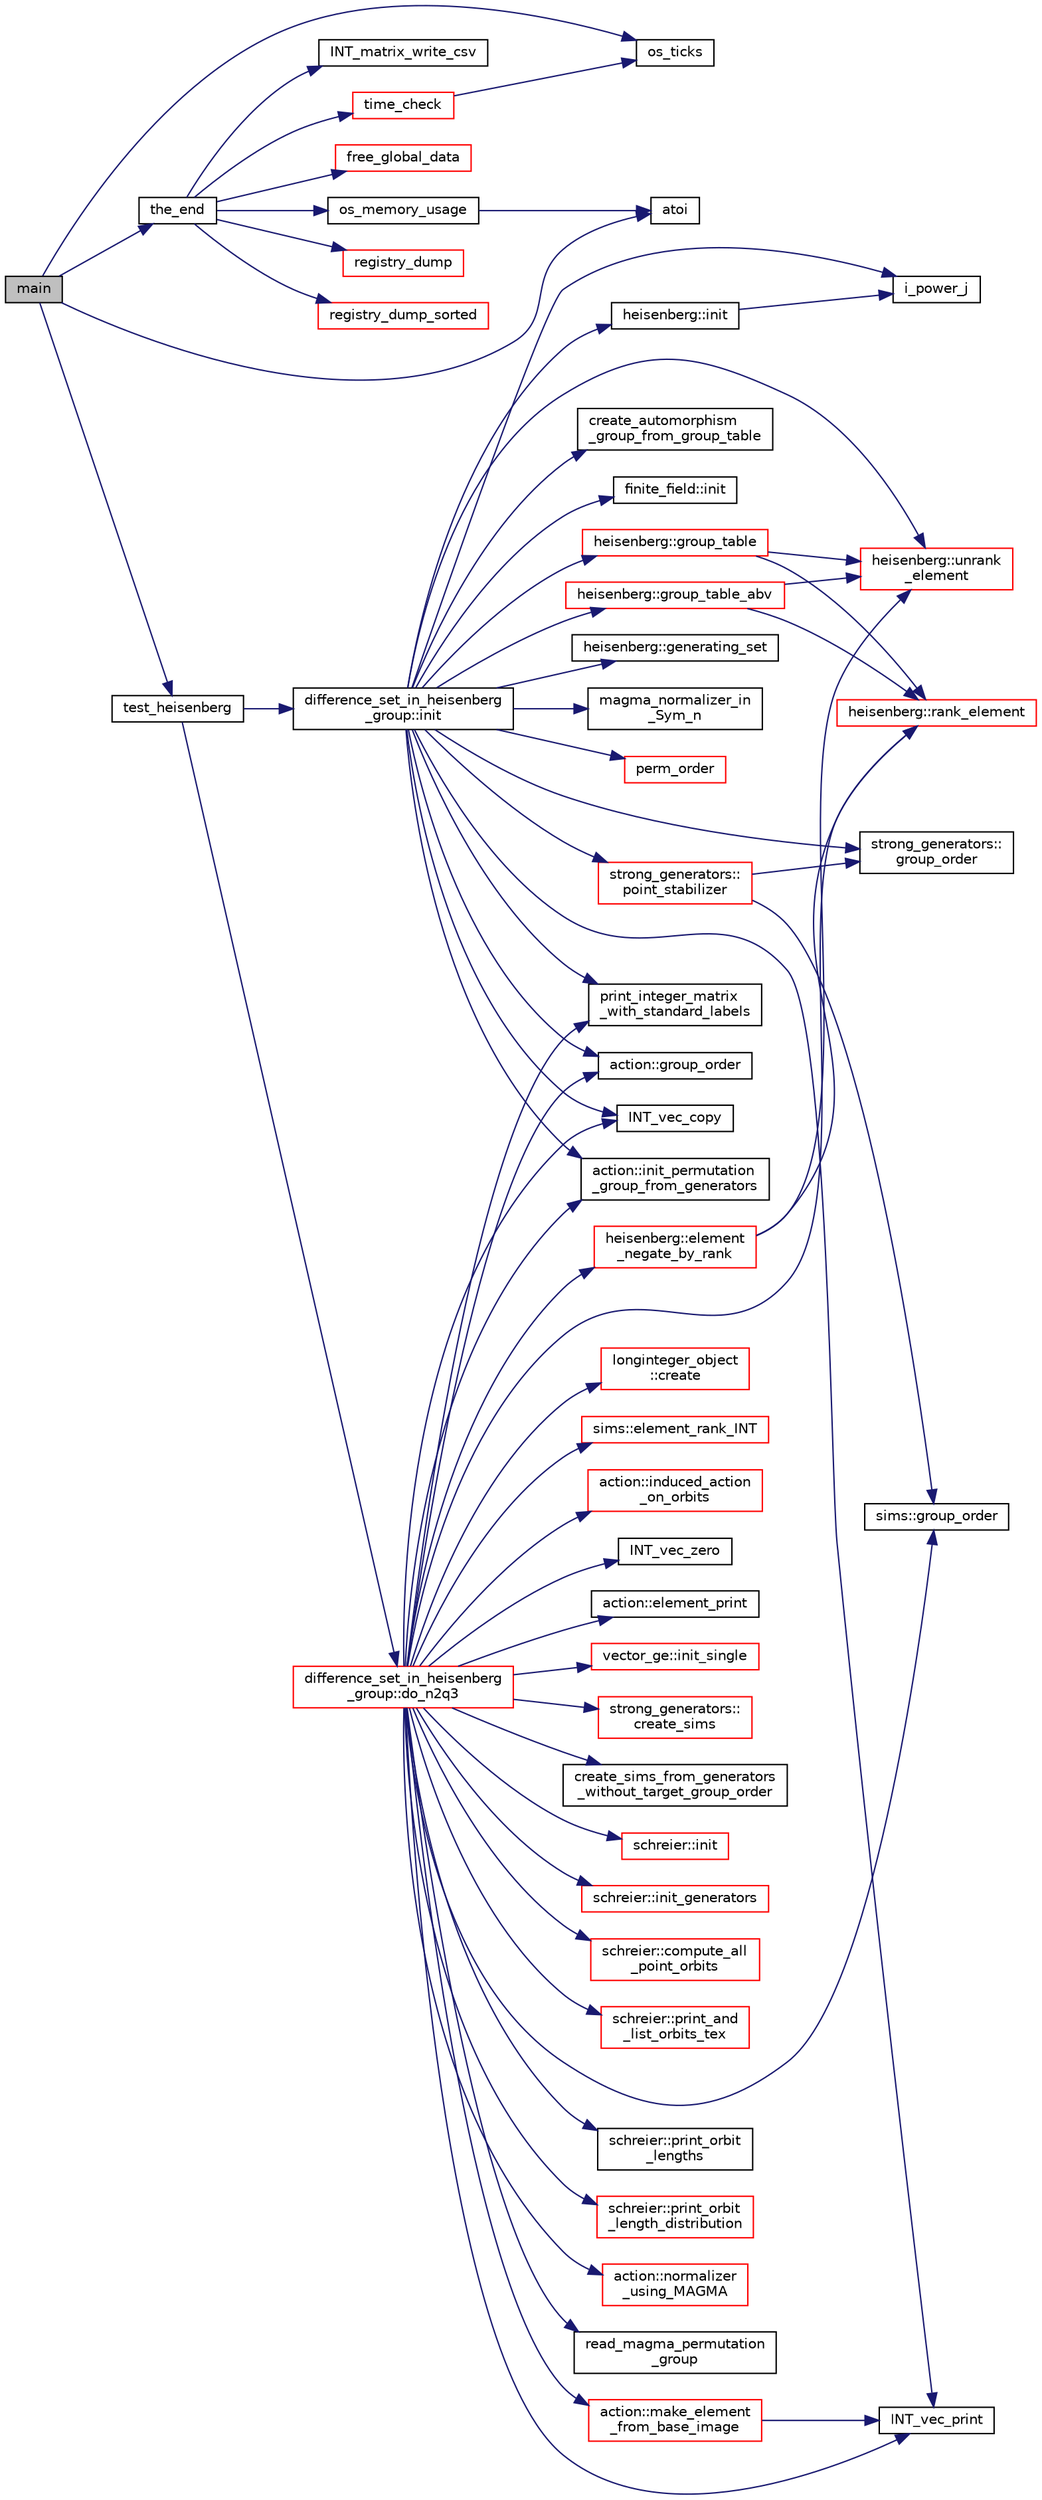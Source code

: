digraph "main"
{
  edge [fontname="Helvetica",fontsize="10",labelfontname="Helvetica",labelfontsize="10"];
  node [fontname="Helvetica",fontsize="10",shape=record];
  rankdir="LR";
  Node9 [label="main",height=0.2,width=0.4,color="black", fillcolor="grey75", style="filled", fontcolor="black"];
  Node9 -> Node10 [color="midnightblue",fontsize="10",style="solid",fontname="Helvetica"];
  Node10 [label="os_ticks",height=0.2,width=0.4,color="black", fillcolor="white", style="filled",URL="$d5/db4/io__and__os_8h.html#a3da6d2b09e35d569adb7101dffcb5224"];
  Node9 -> Node11 [color="midnightblue",fontsize="10",style="solid",fontname="Helvetica"];
  Node11 [label="atoi",height=0.2,width=0.4,color="black", fillcolor="white", style="filled",URL="$d9/d60/discreta_8h.html#ad0ac71cbcb495289e474437d6b7d7fac"];
  Node9 -> Node12 [color="midnightblue",fontsize="10",style="solid",fontname="Helvetica"];
  Node12 [label="test_heisenberg",height=0.2,width=0.4,color="black", fillcolor="white", style="filled",URL="$d7/db9/tao_8_c.html#a87d0c5c3b1f228ddbc4f326d3b662c24"];
  Node12 -> Node13 [color="midnightblue",fontsize="10",style="solid",fontname="Helvetica"];
  Node13 [label="difference_set_in_heisenberg\l_group::init",height=0.2,width=0.4,color="black", fillcolor="white", style="filled",URL="$de/d8a/classdifference__set__in__heisenberg__group.html#ab44797f49aa0c8858e79cdb118c0bfd4"];
  Node13 -> Node14 [color="midnightblue",fontsize="10",style="solid",fontname="Helvetica"];
  Node14 [label="finite_field::init",height=0.2,width=0.4,color="black", fillcolor="white", style="filled",URL="$df/d5a/classfinite__field.html#a13e75e8165b27464935b50368ee8313c"];
  Node13 -> Node15 [color="midnightblue",fontsize="10",style="solid",fontname="Helvetica"];
  Node15 [label="heisenberg::init",height=0.2,width=0.4,color="black", fillcolor="white", style="filled",URL="$d0/d1d/classheisenberg.html#ab45bf633370b097f5500a8499b165151"];
  Node15 -> Node16 [color="midnightblue",fontsize="10",style="solid",fontname="Helvetica"];
  Node16 [label="i_power_j",height=0.2,width=0.4,color="black", fillcolor="white", style="filled",URL="$de/dc5/algebra__and__number__theory_8h.html#a39b321523e8957d701618bb5cac542b5"];
  Node13 -> Node17 [color="midnightblue",fontsize="10",style="solid",fontname="Helvetica"];
  Node17 [label="heisenberg::group_table",height=0.2,width=0.4,color="red", fillcolor="white", style="filled",URL="$d0/d1d/classheisenberg.html#abe0b5eb10368096b3cb0fca084d00cff"];
  Node17 -> Node18 [color="midnightblue",fontsize="10",style="solid",fontname="Helvetica"];
  Node18 [label="heisenberg::unrank\l_element",height=0.2,width=0.4,color="red", fillcolor="white", style="filled",URL="$d0/d1d/classheisenberg.html#a45f9de07eb289caa5497e052fa74b994"];
  Node17 -> Node26 [color="midnightblue",fontsize="10",style="solid",fontname="Helvetica"];
  Node26 [label="heisenberg::rank_element",height=0.2,width=0.4,color="red", fillcolor="white", style="filled",URL="$d0/d1d/classheisenberg.html#a972b9c211fb4093a381a8b2a0dee30bd"];
  Node13 -> Node27 [color="midnightblue",fontsize="10",style="solid",fontname="Helvetica"];
  Node27 [label="print_integer_matrix\l_with_standard_labels",height=0.2,width=0.4,color="black", fillcolor="white", style="filled",URL="$d5/db4/io__and__os_8h.html#ad39c343d865ff89a5aad3c689280ad09"];
  Node13 -> Node28 [color="midnightblue",fontsize="10",style="solid",fontname="Helvetica"];
  Node28 [label="heisenberg::group_table_abv",height=0.2,width=0.4,color="red", fillcolor="white", style="filled",URL="$d0/d1d/classheisenberg.html#aaabd8b71c8358a32f89a0ee59470a7b3"];
  Node28 -> Node18 [color="midnightblue",fontsize="10",style="solid",fontname="Helvetica"];
  Node28 -> Node26 [color="midnightblue",fontsize="10",style="solid",fontname="Helvetica"];
  Node13 -> Node31 [color="midnightblue",fontsize="10",style="solid",fontname="Helvetica"];
  Node31 [label="heisenberg::generating_set",height=0.2,width=0.4,color="black", fillcolor="white", style="filled",URL="$d0/d1d/classheisenberg.html#a69e3d98a78cd340be18532fc693e9b24"];
  Node13 -> Node32 [color="midnightblue",fontsize="10",style="solid",fontname="Helvetica"];
  Node32 [label="INT_vec_print",height=0.2,width=0.4,color="black", fillcolor="white", style="filled",URL="$df/dbf/sajeeb_8_c.html#a79a5901af0b47dd0d694109543c027fe"];
  Node13 -> Node18 [color="midnightblue",fontsize="10",style="solid",fontname="Helvetica"];
  Node13 -> Node33 [color="midnightblue",fontsize="10",style="solid",fontname="Helvetica"];
  Node33 [label="magma_normalizer_in\l_Sym_n",height=0.2,width=0.4,color="black", fillcolor="white", style="filled",URL="$d5/d87/globals_8h.html#aa2528f65b43c2ceade89234d07fe58c9"];
  Node13 -> Node34 [color="midnightblue",fontsize="10",style="solid",fontname="Helvetica"];
  Node34 [label="perm_order",height=0.2,width=0.4,color="red", fillcolor="white", style="filled",URL="$d2/d7c/combinatorics_8_c.html#a5344e78dec0adb27841bbff91ae1cdce"];
  Node13 -> Node16 [color="midnightblue",fontsize="10",style="solid",fontname="Helvetica"];
  Node13 -> Node36 [color="midnightblue",fontsize="10",style="solid",fontname="Helvetica"];
  Node36 [label="INT_vec_copy",height=0.2,width=0.4,color="black", fillcolor="white", style="filled",URL="$df/dbf/sajeeb_8_c.html#ac2d875e27e009af6ec04d17254d11075"];
  Node13 -> Node37 [color="midnightblue",fontsize="10",style="solid",fontname="Helvetica"];
  Node37 [label="action::init_permutation\l_group_from_generators",height=0.2,width=0.4,color="black", fillcolor="white", style="filled",URL="$d2/d86/classaction.html#a3a42b109a29b27228d934e00b9a2eec5"];
  Node13 -> Node38 [color="midnightblue",fontsize="10",style="solid",fontname="Helvetica"];
  Node38 [label="action::group_order",height=0.2,width=0.4,color="black", fillcolor="white", style="filled",URL="$d2/d86/classaction.html#ad1f69adb27041311d2e7be96e39388d4"];
  Node13 -> Node39 [color="midnightblue",fontsize="10",style="solid",fontname="Helvetica"];
  Node39 [label="strong_generators::\lpoint_stabilizer",height=0.2,width=0.4,color="red", fillcolor="white", style="filled",URL="$dc/d09/classstrong__generators.html#ad7ce398640e75836a6a4dde4e305e9e0"];
  Node39 -> Node40 [color="midnightblue",fontsize="10",style="solid",fontname="Helvetica"];
  Node40 [label="strong_generators::\lgroup_order",height=0.2,width=0.4,color="black", fillcolor="white", style="filled",URL="$dc/d09/classstrong__generators.html#a91f453c2bfd6502b96f4b4eed16beb20"];
  Node39 -> Node64 [color="midnightblue",fontsize="10",style="solid",fontname="Helvetica"];
  Node64 [label="sims::group_order",height=0.2,width=0.4,color="black", fillcolor="white", style="filled",URL="$d9/df3/classsims.html#aa442445175656570fa35febbe790efad"];
  Node13 -> Node40 [color="midnightblue",fontsize="10",style="solid",fontname="Helvetica"];
  Node13 -> Node108 [color="midnightblue",fontsize="10",style="solid",fontname="Helvetica"];
  Node108 [label="create_automorphism\l_group_from_group_table",height=0.2,width=0.4,color="black", fillcolor="white", style="filled",URL="$d5/d90/action__global_8_c.html#a26edd2b6827b6f73bd0d09a6afb6d55b"];
  Node12 -> Node109 [color="midnightblue",fontsize="10",style="solid",fontname="Helvetica"];
  Node109 [label="difference_set_in_heisenberg\l_group::do_n2q3",height=0.2,width=0.4,color="red", fillcolor="white", style="filled",URL="$de/d8a/classdifference__set__in__heisenberg__group.html#aca82ff116dd5d17cfbb311e809b6d023"];
  Node109 -> Node110 [color="midnightblue",fontsize="10",style="solid",fontname="Helvetica"];
  Node110 [label="INT_vec_zero",height=0.2,width=0.4,color="black", fillcolor="white", style="filled",URL="$df/dbf/sajeeb_8_c.html#aa8c9c7977203577026080f546fe4980f"];
  Node109 -> Node26 [color="midnightblue",fontsize="10",style="solid",fontname="Helvetica"];
  Node109 -> Node111 [color="midnightblue",fontsize="10",style="solid",fontname="Helvetica"];
  Node111 [label="action::make_element\l_from_base_image",height=0.2,width=0.4,color="red", fillcolor="white", style="filled",URL="$d2/d86/classaction.html#a6ffd69c8c90b2d1019e441615ba6c3e1"];
  Node111 -> Node32 [color="midnightblue",fontsize="10",style="solid",fontname="Helvetica"];
  Node109 -> Node59 [color="midnightblue",fontsize="10",style="solid",fontname="Helvetica"];
  Node59 [label="action::element_print",height=0.2,width=0.4,color="black", fillcolor="white", style="filled",URL="$d2/d86/classaction.html#ae38c3ef3c1125213733d63c6fc3c40cd"];
  Node109 -> Node113 [color="midnightblue",fontsize="10",style="solid",fontname="Helvetica"];
  Node113 [label="vector_ge::init_single",height=0.2,width=0.4,color="red", fillcolor="white", style="filled",URL="$d4/d6e/classvector__ge.html#adcce2d6c43d1769de8ce74c85a5041aa"];
  Node109 -> Node114 [color="midnightblue",fontsize="10",style="solid",fontname="Helvetica"];
  Node114 [label="strong_generators::\lcreate_sims",height=0.2,width=0.4,color="red", fillcolor="white", style="filled",URL="$dc/d09/classstrong__generators.html#afca700d50772a39eeb74239355ae67e1"];
  Node109 -> Node116 [color="midnightblue",fontsize="10",style="solid",fontname="Helvetica"];
  Node116 [label="create_sims_from_generators\l_without_target_group_order",height=0.2,width=0.4,color="black", fillcolor="white", style="filled",URL="$d2/d3a/group__theory_8h.html#af359c353cea00073083650b1ff856598"];
  Node109 -> Node64 [color="midnightblue",fontsize="10",style="solid",fontname="Helvetica"];
  Node109 -> Node42 [color="midnightblue",fontsize="10",style="solid",fontname="Helvetica"];
  Node42 [label="schreier::init",height=0.2,width=0.4,color="red", fillcolor="white", style="filled",URL="$d3/dd6/classschreier.html#a7443bebde2aa08acae16c0ff29c9abcf"];
  Node109 -> Node48 [color="midnightblue",fontsize="10",style="solid",fontname="Helvetica"];
  Node48 [label="schreier::init_generators",height=0.2,width=0.4,color="red", fillcolor="white", style="filled",URL="$d3/dd6/classschreier.html#a04fd581636085a7414e1b5d1004e44e0"];
  Node109 -> Node117 [color="midnightblue",fontsize="10",style="solid",fontname="Helvetica"];
  Node117 [label="schreier::compute_all\l_point_orbits",height=0.2,width=0.4,color="red", fillcolor="white", style="filled",URL="$d3/dd6/classschreier.html#a1deec048f51f380bc3476d4cd4d95e94"];
  Node109 -> Node136 [color="midnightblue",fontsize="10",style="solid",fontname="Helvetica"];
  Node136 [label="schreier::print_and\l_list_orbits_tex",height=0.2,width=0.4,color="red", fillcolor="white", style="filled",URL="$d3/dd6/classschreier.html#a7f8765a19e7c786b37d252fcd2c37a35"];
  Node109 -> Node140 [color="midnightblue",fontsize="10",style="solid",fontname="Helvetica"];
  Node140 [label="schreier::print_orbit\l_lengths",height=0.2,width=0.4,color="black", fillcolor="white", style="filled",URL="$d3/dd6/classschreier.html#a8c7409ed71c0d8f234555eec3bc028a3"];
  Node109 -> Node141 [color="midnightblue",fontsize="10",style="solid",fontname="Helvetica"];
  Node141 [label="schreier::print_orbit\l_length_distribution",height=0.2,width=0.4,color="red", fillcolor="white", style="filled",URL="$d3/dd6/classschreier.html#a0464626aa62056d355b34898518c4589"];
  Node109 -> Node145 [color="midnightblue",fontsize="10",style="solid",fontname="Helvetica"];
  Node145 [label="action::normalizer\l_using_MAGMA",height=0.2,width=0.4,color="red", fillcolor="white", style="filled",URL="$d2/d86/classaction.html#aabd3d7d876b5379a12a595c272ba030c"];
  Node109 -> Node147 [color="midnightblue",fontsize="10",style="solid",fontname="Helvetica"];
  Node147 [label="read_magma_permutation\l_group",height=0.2,width=0.4,color="black", fillcolor="white", style="filled",URL="$d5/d87/globals_8h.html#a58fde0545d69e8dbea05b2dd3f231b39"];
  Node109 -> Node148 [color="midnightblue",fontsize="10",style="solid",fontname="Helvetica"];
  Node148 [label="longinteger_object\l::create",height=0.2,width=0.4,color="red", fillcolor="white", style="filled",URL="$dd/d7e/classlonginteger__object.html#a95d2eebc60849c3963a49298b1f498c2"];
  Node109 -> Node37 [color="midnightblue",fontsize="10",style="solid",fontname="Helvetica"];
  Node109 -> Node38 [color="midnightblue",fontsize="10",style="solid",fontname="Helvetica"];
  Node109 -> Node154 [color="midnightblue",fontsize="10",style="solid",fontname="Helvetica"];
  Node154 [label="sims::element_rank_INT",height=0.2,width=0.4,color="red", fillcolor="white", style="filled",URL="$d9/df3/classsims.html#a8ff29017c518c9ed459a7ea9eade2974"];
  Node109 -> Node158 [color="midnightblue",fontsize="10",style="solid",fontname="Helvetica"];
  Node158 [label="action::induced_action\l_on_orbits",height=0.2,width=0.4,color="red", fillcolor="white", style="filled",URL="$d2/d86/classaction.html#a875913e4919877fe3dcae039ce44d7d8"];
  Node109 -> Node580 [color="midnightblue",fontsize="10",style="solid",fontname="Helvetica"];
  Node580 [label="heisenberg::element\l_negate_by_rank",height=0.2,width=0.4,color="red", fillcolor="white", style="filled",URL="$d0/d1d/classheisenberg.html#a1d0d7cab573376418a779a794e8a83a9"];
  Node580 -> Node18 [color="midnightblue",fontsize="10",style="solid",fontname="Helvetica"];
  Node580 -> Node26 [color="midnightblue",fontsize="10",style="solid",fontname="Helvetica"];
  Node109 -> Node32 [color="midnightblue",fontsize="10",style="solid",fontname="Helvetica"];
  Node109 -> Node27 [color="midnightblue",fontsize="10",style="solid",fontname="Helvetica"];
  Node109 -> Node36 [color="midnightblue",fontsize="10",style="solid",fontname="Helvetica"];
  Node9 -> Node433 [color="midnightblue",fontsize="10",style="solid",fontname="Helvetica"];
  Node433 [label="the_end",height=0.2,width=0.4,color="black", fillcolor="white", style="filled",URL="$d9/d60/discreta_8h.html#a3ebbd3ccb665a9f78deaa7408577b60c"];
  Node433 -> Node434 [color="midnightblue",fontsize="10",style="solid",fontname="Helvetica"];
  Node434 [label="free_global_data",height=0.2,width=0.4,color="red", fillcolor="white", style="filled",URL="$d3/dfb/discreta__global_8_c.html#a6bd9eb050090f8cf1e92db88a459cc28"];
  Node433 -> Node437 [color="midnightblue",fontsize="10",style="solid",fontname="Helvetica"];
  Node437 [label="registry_dump",height=0.2,width=0.4,color="red", fillcolor="white", style="filled",URL="$d5/db4/io__and__os_8h.html#a8ad65cbe10865661e8bafd6be2164955"];
  Node433 -> Node445 [color="midnightblue",fontsize="10",style="solid",fontname="Helvetica"];
  Node445 [label="registry_dump_sorted",height=0.2,width=0.4,color="red", fillcolor="white", style="filled",URL="$d5/db4/io__and__os_8h.html#aa28c9ee8650332ad2d526d5eb4fae48e"];
  Node433 -> Node452 [color="midnightblue",fontsize="10",style="solid",fontname="Helvetica"];
  Node452 [label="time_check",height=0.2,width=0.4,color="red", fillcolor="white", style="filled",URL="$d9/d60/discreta_8h.html#a04d64356f0c7cb798e55daec998c527e"];
  Node452 -> Node10 [color="midnightblue",fontsize="10",style="solid",fontname="Helvetica"];
  Node433 -> Node456 [color="midnightblue",fontsize="10",style="solid",fontname="Helvetica"];
  Node456 [label="os_memory_usage",height=0.2,width=0.4,color="black", fillcolor="white", style="filled",URL="$d5/db4/io__and__os_8h.html#a5d6ab4b80c58e5d8bdb0fd1625709d0b"];
  Node456 -> Node11 [color="midnightblue",fontsize="10",style="solid",fontname="Helvetica"];
  Node433 -> Node457 [color="midnightblue",fontsize="10",style="solid",fontname="Helvetica"];
  Node457 [label="INT_matrix_write_csv",height=0.2,width=0.4,color="black", fillcolor="white", style="filled",URL="$d5/db4/io__and__os_8h.html#a57604af509e1d43e918fd38e5f4ee96f"];
}
